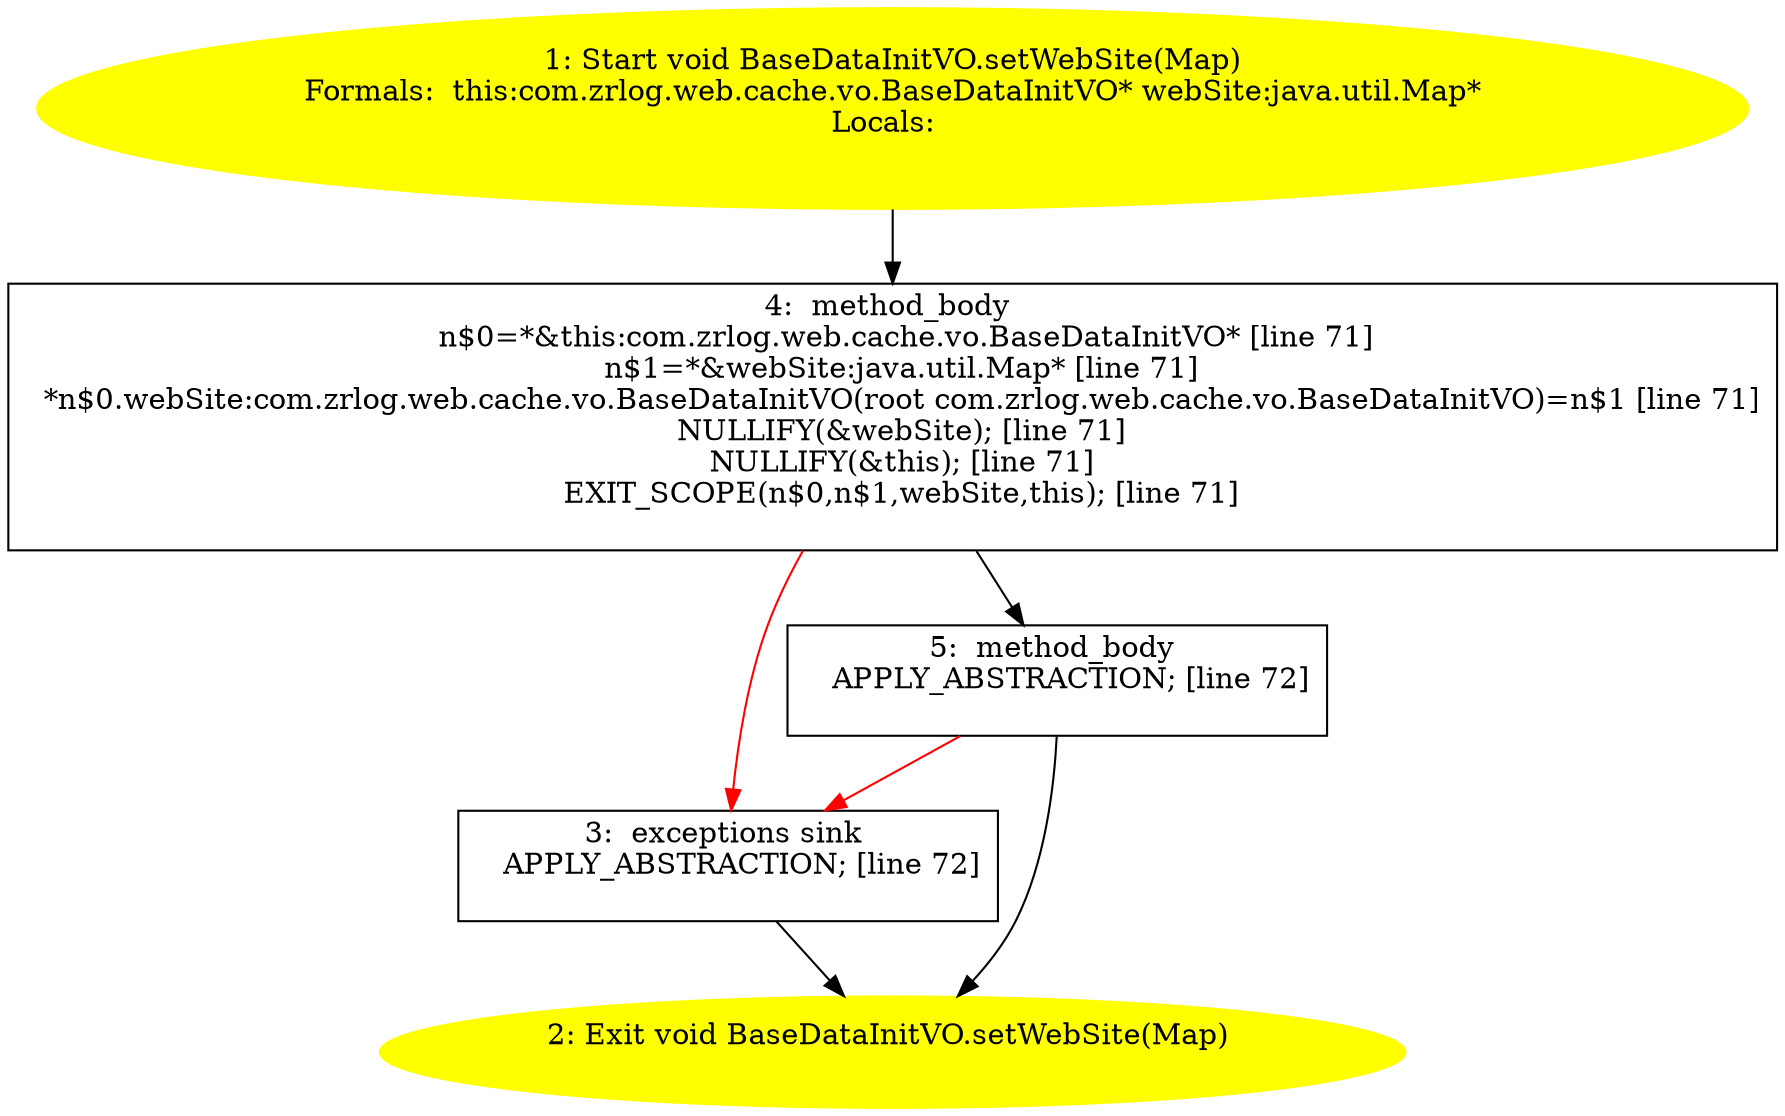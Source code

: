 /* @generated */
digraph cfg {
"com.zrlog.web.cache.vo.BaseDataInitVO.setWebSite(java.util.Map):void.d9e01bd55364d7a7b13d629bafbdc972_1" [label="1: Start void BaseDataInitVO.setWebSite(Map)\nFormals:  this:com.zrlog.web.cache.vo.BaseDataInitVO* webSite:java.util.Map*\nLocals:  \n  " color=yellow style=filled]
	

	 "com.zrlog.web.cache.vo.BaseDataInitVO.setWebSite(java.util.Map):void.d9e01bd55364d7a7b13d629bafbdc972_1" -> "com.zrlog.web.cache.vo.BaseDataInitVO.setWebSite(java.util.Map):void.d9e01bd55364d7a7b13d629bafbdc972_4" ;
"com.zrlog.web.cache.vo.BaseDataInitVO.setWebSite(java.util.Map):void.d9e01bd55364d7a7b13d629bafbdc972_2" [label="2: Exit void BaseDataInitVO.setWebSite(Map) \n  " color=yellow style=filled]
	

"com.zrlog.web.cache.vo.BaseDataInitVO.setWebSite(java.util.Map):void.d9e01bd55364d7a7b13d629bafbdc972_3" [label="3:  exceptions sink \n   APPLY_ABSTRACTION; [line 72]\n " shape="box"]
	

	 "com.zrlog.web.cache.vo.BaseDataInitVO.setWebSite(java.util.Map):void.d9e01bd55364d7a7b13d629bafbdc972_3" -> "com.zrlog.web.cache.vo.BaseDataInitVO.setWebSite(java.util.Map):void.d9e01bd55364d7a7b13d629bafbdc972_2" ;
"com.zrlog.web.cache.vo.BaseDataInitVO.setWebSite(java.util.Map):void.d9e01bd55364d7a7b13d629bafbdc972_4" [label="4:  method_body \n   n$0=*&this:com.zrlog.web.cache.vo.BaseDataInitVO* [line 71]\n  n$1=*&webSite:java.util.Map* [line 71]\n  *n$0.webSite:com.zrlog.web.cache.vo.BaseDataInitVO(root com.zrlog.web.cache.vo.BaseDataInitVO)=n$1 [line 71]\n  NULLIFY(&webSite); [line 71]\n  NULLIFY(&this); [line 71]\n  EXIT_SCOPE(n$0,n$1,webSite,this); [line 71]\n " shape="box"]
	

	 "com.zrlog.web.cache.vo.BaseDataInitVO.setWebSite(java.util.Map):void.d9e01bd55364d7a7b13d629bafbdc972_4" -> "com.zrlog.web.cache.vo.BaseDataInitVO.setWebSite(java.util.Map):void.d9e01bd55364d7a7b13d629bafbdc972_5" ;
	 "com.zrlog.web.cache.vo.BaseDataInitVO.setWebSite(java.util.Map):void.d9e01bd55364d7a7b13d629bafbdc972_4" -> "com.zrlog.web.cache.vo.BaseDataInitVO.setWebSite(java.util.Map):void.d9e01bd55364d7a7b13d629bafbdc972_3" [color="red" ];
"com.zrlog.web.cache.vo.BaseDataInitVO.setWebSite(java.util.Map):void.d9e01bd55364d7a7b13d629bafbdc972_5" [label="5:  method_body \n   APPLY_ABSTRACTION; [line 72]\n " shape="box"]
	

	 "com.zrlog.web.cache.vo.BaseDataInitVO.setWebSite(java.util.Map):void.d9e01bd55364d7a7b13d629bafbdc972_5" -> "com.zrlog.web.cache.vo.BaseDataInitVO.setWebSite(java.util.Map):void.d9e01bd55364d7a7b13d629bafbdc972_2" ;
	 "com.zrlog.web.cache.vo.BaseDataInitVO.setWebSite(java.util.Map):void.d9e01bd55364d7a7b13d629bafbdc972_5" -> "com.zrlog.web.cache.vo.BaseDataInitVO.setWebSite(java.util.Map):void.d9e01bd55364d7a7b13d629bafbdc972_3" [color="red" ];
}
